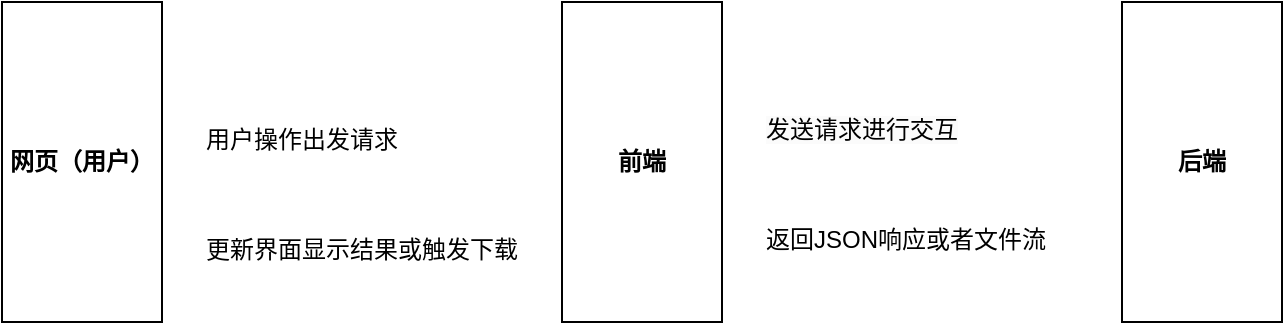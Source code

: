 <mxfile version="24.7.16">
  <diagram name="Page-1" id="74e2e168-ea6b-b213-b513-2b3c1d86103e">
    <mxGraphModel dx="786" dy="727" grid="1" gridSize="10" guides="1" tooltips="1" connect="1" arrows="1" fold="1" page="1" pageScale="1" pageWidth="1100" pageHeight="850" background="none" math="0" shadow="0">
      <root>
        <mxCell id="0" />
        <mxCell id="1" parent="0" />
        <mxCell id="9LoYyTasiTcRK8hntE4s-2" value="网页（用户）" style="whiteSpace=wrap;html=1;fontStyle=1" vertex="1" parent="1">
          <mxGeometry x="40" y="40" width="80" height="160" as="geometry" />
        </mxCell>
        <mxCell id="9LoYyTasiTcRK8hntE4s-3" value="前端" style="whiteSpace=wrap;html=1;fontStyle=1" vertex="1" parent="1">
          <mxGeometry x="320" y="40" width="80" height="160" as="geometry" />
        </mxCell>
        <mxCell id="9LoYyTasiTcRK8hntE4s-4" value="后端" style="whiteSpace=wrap;html=1;fontStyle=1" vertex="1" parent="1">
          <mxGeometry x="600" y="40" width="80" height="160" as="geometry" />
        </mxCell>
        <mxCell id="9LoYyTasiTcRK8hntE4s-5" value="用户操作出发请求" style="text;whiteSpace=wrap;html=1;" vertex="1" parent="1">
          <mxGeometry x="140" y="95" width="180" height="50" as="geometry" />
        </mxCell>
        <mxCell id="9LoYyTasiTcRK8hntE4s-7" value="&lt;span style=&quot;color: rgb(0, 0, 0); font-family: Helvetica; font-size: 12px; font-style: normal; font-variant-ligatures: normal; font-variant-caps: normal; font-weight: 400; letter-spacing: normal; orphans: 2; text-align: left; text-indent: 0px; text-transform: none; widows: 2; word-spacing: 0px; -webkit-text-stroke-width: 0px; white-space: normal; background-color: rgb(251, 251, 251); text-decoration-thickness: initial; text-decoration-style: initial; text-decoration-color: initial; display: inline !important; float: none;&quot;&gt;发送请求进行交互&lt;/span&gt;" style="text;whiteSpace=wrap;html=1;" vertex="1" parent="1">
          <mxGeometry x="420" y="90" width="130" height="40" as="geometry" />
        </mxCell>
        <mxCell id="9LoYyTasiTcRK8hntE4s-8" value="更新界面显示结果或触发下载" style="text;whiteSpace=wrap;html=1;" vertex="1" parent="1">
          <mxGeometry x="140" y="150" width="160" height="40" as="geometry" />
        </mxCell>
        <mxCell id="9LoYyTasiTcRK8hntE4s-10" value="返回JSON响应或者文件流" style="text;whiteSpace=wrap;html=1;" vertex="1" parent="1">
          <mxGeometry x="420" y="145" width="150" height="40" as="geometry" />
        </mxCell>
      </root>
    </mxGraphModel>
  </diagram>
</mxfile>
